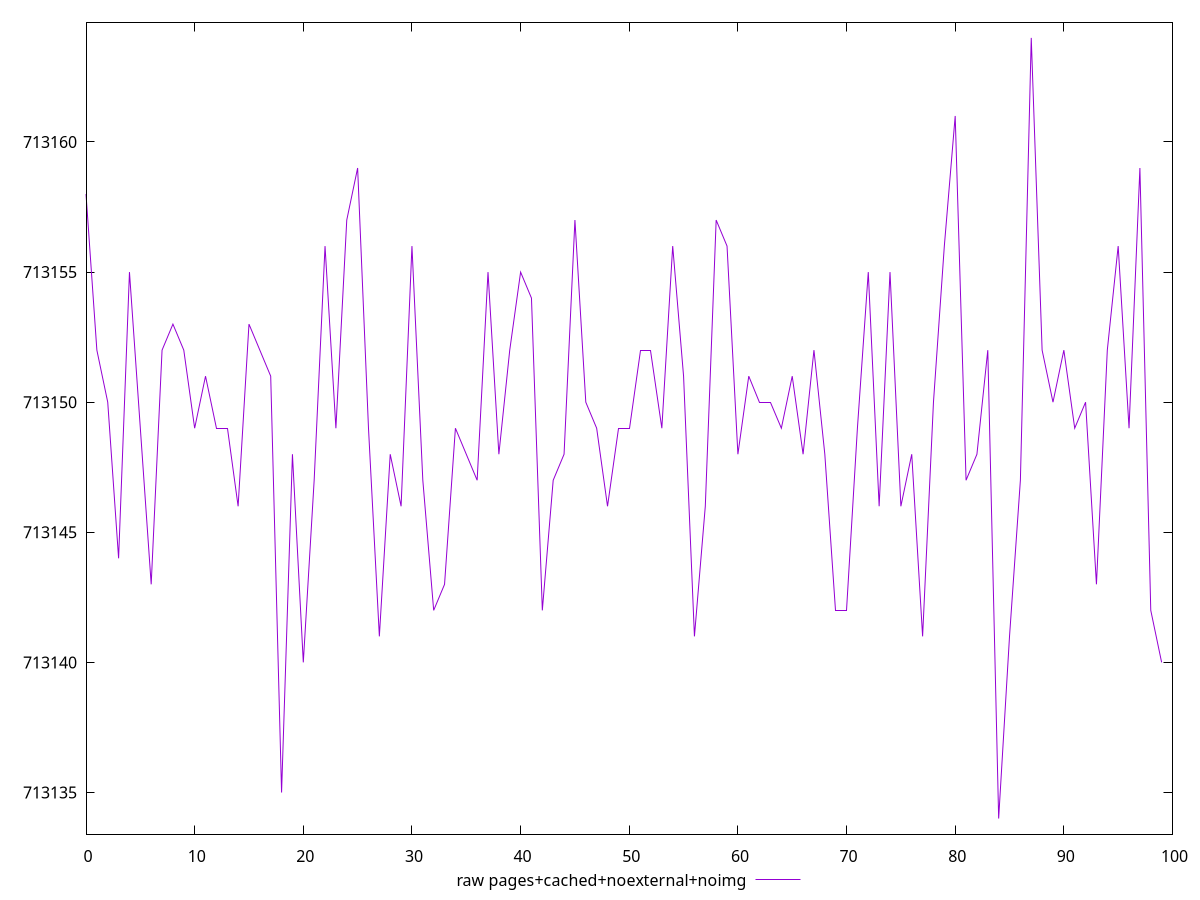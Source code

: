 $_rawPagesCachedNoexternalNoimg <<EOF
713158
713152
713150
713144
713155
713149
713143
713152
713153
713152
713149
713151
713149
713149
713146
713153
713152
713151
713135
713148
713140
713147
713156
713149
713157
713159
713149
713141
713148
713146
713156
713147
713142
713143
713149
713148
713147
713155
713148
713152
713155
713154
713142
713147
713148
713157
713150
713149
713146
713149
713149
713152
713152
713149
713156
713151
713141
713146
713157
713156
713148
713151
713150
713150
713149
713151
713148
713152
713148
713142
713142
713149
713155
713146
713155
713146
713148
713141
713150
713156
713161
713147
713148
713152
713134
713141
713147
713164
713152
713150
713152
713149
713150
713143
713152
713156
713149
713159
713142
713140
EOF
set key outside below
set terminal pngcairo
set output "report_00006_2020-11-02T20-21-41.718Z/total-byte-weight/pages+cached+noexternal+noimg//raw.png"
set yrange [713133.4:713164.6]
plot $_rawPagesCachedNoexternalNoimg title "raw pages+cached+noexternal+noimg" with line ,